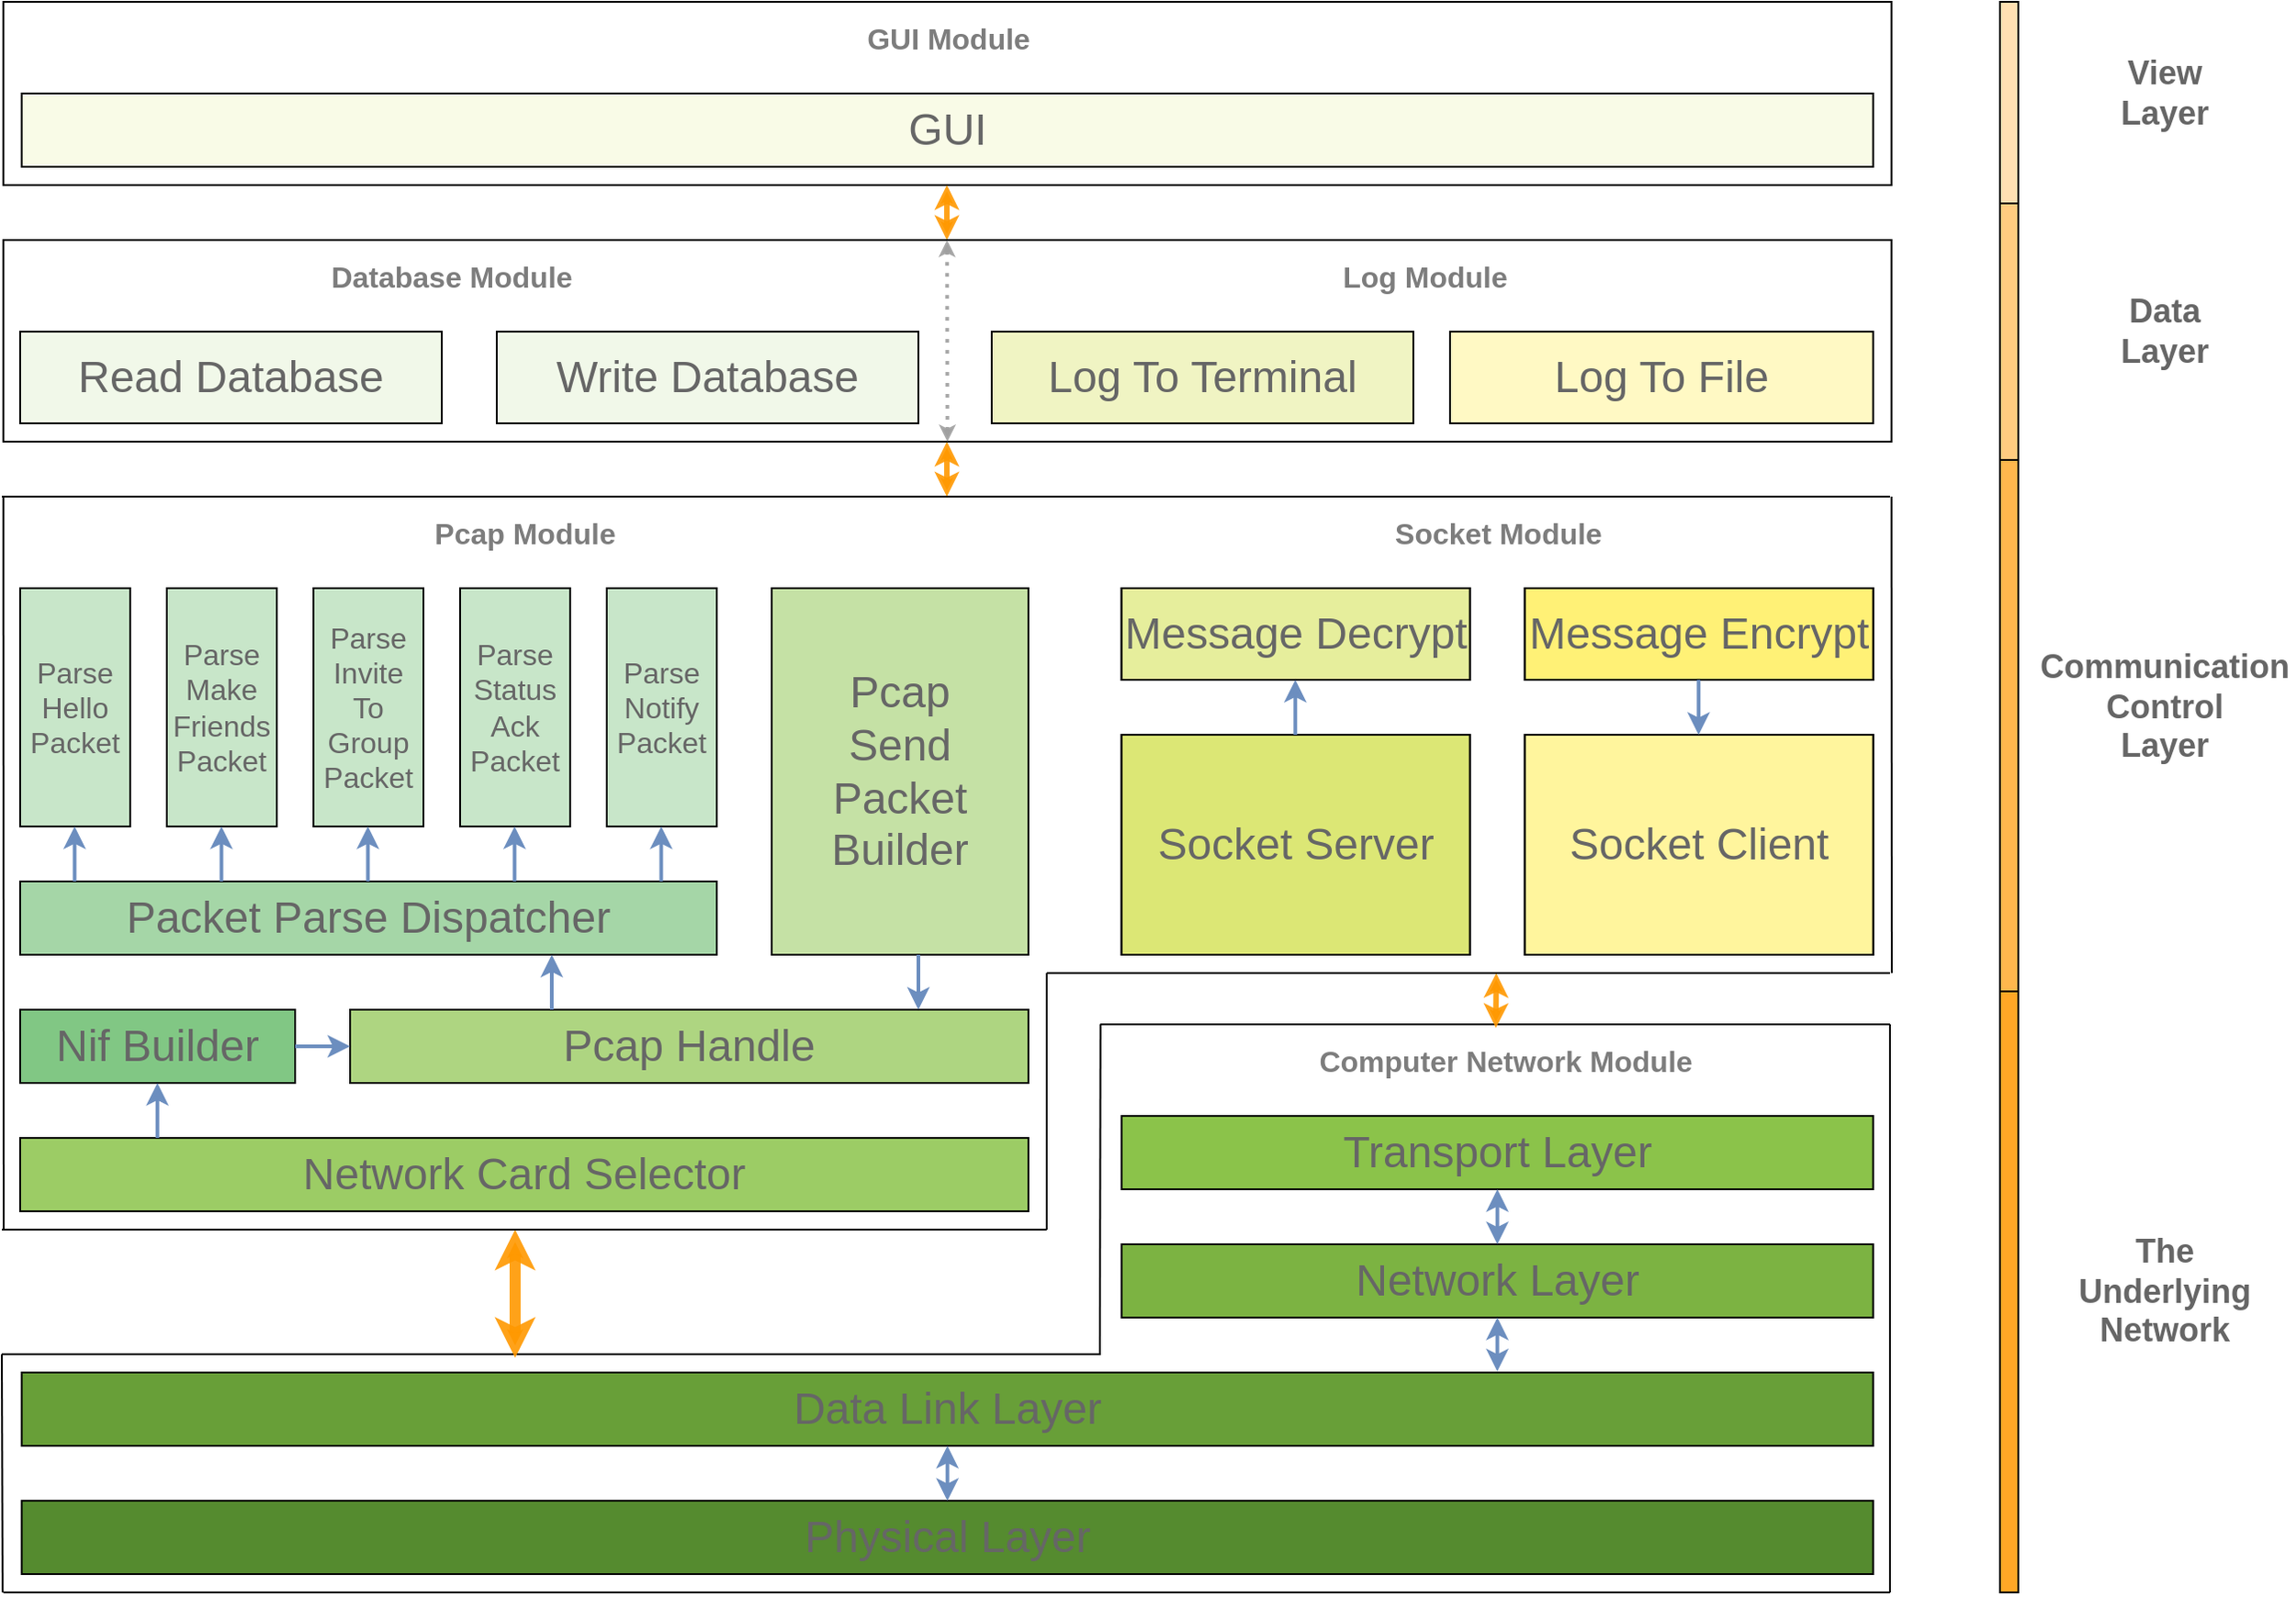 <mxfile version="14.6.6" type="github">
  <diagram id="JCKB8MocDSN7x97dPDkK" name="Page-1">
    <mxGraphModel dx="1221" dy="682" grid="1" gridSize="10" guides="1" tooltips="1" connect="1" arrows="1" fold="1" page="1" pageScale="1" pageWidth="1654" pageHeight="2336" math="0" shadow="0">
      <root>
        <mxCell id="0" />
        <mxCell id="1" parent="0" />
        <mxCell id="Dv_WCurl7W9lhUE-oqcY-136" value="" style="group" parent="1" vertex="1" connectable="0">
          <mxGeometry x="300.0" y="858" width="1030" height="310" as="geometry" />
        </mxCell>
        <mxCell id="Dv_WCurl7W9lhUE-oqcY-111" value="" style="group" parent="Dv_WCurl7W9lhUE-oqcY-136" vertex="1" connectable="0">
          <mxGeometry width="1030" height="310" as="geometry" />
        </mxCell>
        <mxCell id="Dv_WCurl7W9lhUE-oqcY-74" value="" style="endArrow=none;html=1;strokeWidth=1;" parent="Dv_WCurl7W9lhUE-oqcY-111" edge="1">
          <mxGeometry x="10.821" width="49.96" height="57.407" as="geometry">
            <mxPoint x="1030" y="310" as="sourcePoint" />
            <mxPoint x="0.829" y="310" as="targetPoint" />
          </mxGeometry>
        </mxCell>
        <mxCell id="Dv_WCurl7W9lhUE-oqcY-97" value="" style="endArrow=none;html=1;strokeWidth=1;" parent="Dv_WCurl7W9lhUE-oqcY-111" edge="1">
          <mxGeometry x="10.821" y="34.444" width="49.96" height="57.407" as="geometry">
            <mxPoint x="1030" y="310" as="sourcePoint" />
            <mxPoint x="1030" as="targetPoint" />
          </mxGeometry>
        </mxCell>
        <mxCell id="Dv_WCurl7W9lhUE-oqcY-98" value="" style="endArrow=none;html=1;strokeWidth=1;" parent="Dv_WCurl7W9lhUE-oqcY-111" edge="1">
          <mxGeometry x="-1019.179" y="195.185" width="49.96" height="57.407" as="geometry">
            <mxPoint x="0.43" y="310" as="sourcePoint" />
            <mxPoint x="5.684e-14" y="180" as="targetPoint" />
          </mxGeometry>
        </mxCell>
        <mxCell id="Dv_WCurl7W9lhUE-oqcY-99" value="" style="endArrow=none;html=1;strokeWidth=1;" parent="Dv_WCurl7W9lhUE-oqcY-111" edge="1">
          <mxGeometry x="-420.261" y="34.444" width="49.96" height="57.407" as="geometry">
            <mxPoint x="599" y="180" as="sourcePoint" />
            <mxPoint x="599.347" as="targetPoint" />
          </mxGeometry>
        </mxCell>
        <mxCell id="Dv_WCurl7W9lhUE-oqcY-106" value="" style="endArrow=none;html=1;strokeWidth=1;" parent="Dv_WCurl7W9lhUE-oqcY-111" edge="1">
          <mxGeometry x="9.991" y="-129.999" width="49.96" height="57.407" as="geometry">
            <mxPoint x="599.516" y="180.001" as="sourcePoint" />
            <mxPoint x="-0.001" y="180.001" as="targetPoint" />
          </mxGeometry>
        </mxCell>
        <mxCell id="Dv_WCurl7W9lhUE-oqcY-118" value="&lt;font style=&quot;font-size: 16px&quot; color=&quot;#7d7d7d&quot;&gt;&lt;b&gt;Computer Network Module&lt;/b&gt;&lt;/font&gt;" style="text;html=1;align=center;verticalAlign=middle;resizable=0;points=[];autosize=1;strokeColor=none;" parent="Dv_WCurl7W9lhUE-oqcY-111" vertex="1">
          <mxGeometry x="710" y="10" width="220" height="20" as="geometry" />
        </mxCell>
        <mxCell id="Dv_WCurl7W9lhUE-oqcY-96" value="" style="endArrow=none;html=1;strokeWidth=1;" parent="Dv_WCurl7W9lhUE-oqcY-111" edge="1">
          <mxGeometry x="610" y="-270" width="50" height="50" as="geometry">
            <mxPoint x="1030" as="sourcePoint" />
            <mxPoint x="599.17" as="targetPoint" />
          </mxGeometry>
        </mxCell>
        <mxCell id="Dv_WCurl7W9lhUE-oqcY-141" value="" style="endArrow=classic;startArrow=classic;html=1;shadow=0;startSize=3;endSize=3;targetPerimeterSpacing=0;strokeWidth=6;fillColor=#FFD966;opacity=90;strokeColor=#ff9800;" parent="Dv_WCurl7W9lhUE-oqcY-111" edge="1">
          <mxGeometry width="50" height="50" relative="1" as="geometry">
            <mxPoint x="280.0" y="182" as="sourcePoint" />
            <mxPoint x="280.0" y="112" as="targetPoint" />
          </mxGeometry>
        </mxCell>
        <mxCell id="Dv_WCurl7W9lhUE-oqcY-23" value="&lt;font color=&quot;#666666&quot;&gt;&lt;span style=&quot;font-size: 24px&quot;&gt;Data Link Layer&lt;/span&gt;&lt;/font&gt;" style="rounded=0;whiteSpace=wrap;html=1;strokeColor=#000000;strokeWidth=1;fillColor=#689f38;" parent="Dv_WCurl7W9lhUE-oqcY-136" vertex="1">
          <mxGeometry x="10.83" y="190" width="1010" height="40" as="geometry" />
        </mxCell>
        <mxCell id="Dv_WCurl7W9lhUE-oqcY-25" value="&lt;font color=&quot;#666666&quot;&gt;&lt;span style=&quot;font-size: 24px&quot;&gt;Physical Layer&lt;/span&gt;&lt;/font&gt;" style="rounded=0;whiteSpace=wrap;html=1;strokeColor=#000000;strokeWidth=1;fillColor=#558b2f;" parent="Dv_WCurl7W9lhUE-oqcY-136" vertex="1">
          <mxGeometry x="10.83" y="260" width="1010" height="40" as="geometry" />
        </mxCell>
        <mxCell id="Dv_WCurl7W9lhUE-oqcY-79" value="&lt;span style=&quot;color: rgb(102 , 102 , 102) ; font-size: 24px&quot;&gt;Transport Layer&lt;/span&gt;" style="rounded=0;whiteSpace=wrap;html=1;strokeColor=#000000;strokeWidth=1;fillColor=#8bc34a;" parent="Dv_WCurl7W9lhUE-oqcY-136" vertex="1">
          <mxGeometry x="610.83" y="50" width="410" height="40" as="geometry" />
        </mxCell>
        <mxCell id="Dv_WCurl7W9lhUE-oqcY-80" value="&lt;span style=&quot;color: rgb(102 , 102 , 102) ; font-size: 24px&quot;&gt;Network Layer&lt;/span&gt;" style="rounded=0;whiteSpace=wrap;html=1;strokeColor=#000000;strokeWidth=1;fillColor=#7cb342;" parent="Dv_WCurl7W9lhUE-oqcY-136" vertex="1">
          <mxGeometry x="610.83" y="120" width="410" height="40" as="geometry" />
        </mxCell>
        <mxCell id="Ce9Gu9uSPslVF8kowTiv-31" value="" style="endArrow=classic;html=1;strokeWidth=2;fillColor=#dae8fc;strokeColor=#6c8ebf;startArrow=classic;startFill=1;entryX=0.5;entryY=1;entryDx=0;entryDy=0;exitX=0.5;exitY=0;exitDx=0;exitDy=0;" edge="1" parent="Dv_WCurl7W9lhUE-oqcY-136" source="Dv_WCurl7W9lhUE-oqcY-80" target="Dv_WCurl7W9lhUE-oqcY-79">
          <mxGeometry x="460.25" y="-88" width="50" height="50" as="geometry">
            <mxPoint x="819.96" y="122" as="sourcePoint" />
            <mxPoint x="819.96" y="92" as="targetPoint" />
          </mxGeometry>
        </mxCell>
        <mxCell id="Ce9Gu9uSPslVF8kowTiv-32" value="" style="endArrow=classic;html=1;strokeWidth=2;fillColor=#dae8fc;strokeColor=#6c8ebf;startArrow=classic;startFill=1;exitX=0.797;exitY=-0.016;exitDx=0;exitDy=0;exitPerimeter=0;entryX=0.5;entryY=1;entryDx=0;entryDy=0;" edge="1" parent="Dv_WCurl7W9lhUE-oqcY-136" source="Dv_WCurl7W9lhUE-oqcY-23" target="Dv_WCurl7W9lhUE-oqcY-80">
          <mxGeometry x="160.08" y="-874.32" width="50" height="50" as="geometry">
            <mxPoint x="819.76" y="191.92" as="sourcePoint" />
            <mxPoint x="820" y="160" as="targetPoint" />
          </mxGeometry>
        </mxCell>
        <mxCell id="Ce9Gu9uSPslVF8kowTiv-33" value="" style="endArrow=classic;html=1;strokeWidth=2;fillColor=#dae8fc;strokeColor=#6c8ebf;startArrow=classic;startFill=1;entryX=0.5;entryY=1;entryDx=0;entryDy=0;exitX=0.5;exitY=0;exitDx=0;exitDy=0;" edge="1" parent="Dv_WCurl7W9lhUE-oqcY-136" source="Dv_WCurl7W9lhUE-oqcY-25" target="Dv_WCurl7W9lhUE-oqcY-23">
          <mxGeometry x="-144.73" y="-806.32" width="50" height="50" as="geometry">
            <mxPoint x="514.95" y="259.92" as="sourcePoint" />
            <mxPoint x="514.95" y="230.0" as="targetPoint" />
          </mxGeometry>
        </mxCell>
        <mxCell id="Dv_WCurl7W9lhUE-oqcY-94" value="" style="group" parent="1" vertex="1" connectable="0">
          <mxGeometry x="300.83" y="300" width="1030" height="100" as="geometry" />
        </mxCell>
        <mxCell id="Dv_WCurl7W9lhUE-oqcY-93" value="" style="rounded=0;whiteSpace=wrap;html=1;strokeColor=#000000;strokeWidth=1;fillColor=none;gradientColor=none;" parent="Dv_WCurl7W9lhUE-oqcY-94" vertex="1">
          <mxGeometry width="1030" height="100" as="geometry" />
        </mxCell>
        <mxCell id="Dv_WCurl7W9lhUE-oqcY-41" value="&lt;font color=&quot;#666666&quot;&gt;&lt;span style=&quot;font-size: 24px&quot;&gt;GUI&lt;/span&gt;&lt;/font&gt;" style="rounded=0;whiteSpace=wrap;html=1;strokeColor=#000000;fillColor=#f9fbe7;" parent="Dv_WCurl7W9lhUE-oqcY-94" vertex="1">
          <mxGeometry x="10" y="50" width="1010" height="40" as="geometry" />
        </mxCell>
        <mxCell id="Dv_WCurl7W9lhUE-oqcY-123" value="&lt;font style=&quot;font-size: 16px&quot; color=&quot;#7d7d7d&quot;&gt;&lt;b&gt;GUI Module&lt;/b&gt;&lt;/font&gt;" style="text;html=1;align=center;verticalAlign=middle;resizable=0;points=[];autosize=1;strokeColor=none;" parent="Dv_WCurl7W9lhUE-oqcY-94" vertex="1">
          <mxGeometry x="465.0" y="10" width="100" height="20" as="geometry" />
        </mxCell>
        <mxCell id="Dv_WCurl7W9lhUE-oqcY-142" value="" style="endArrow=classic;startArrow=classic;html=1;shadow=0;startSize=4;endSize=4;targetPerimeterSpacing=0;strokeWidth=3;fillColor=#FFD966;opacity=90;entryX=0.5;entryY=1;entryDx=0;entryDy=0;strokeColor=#ff9800;" parent="1" edge="1">
          <mxGeometry width="50" height="50" relative="1" as="geometry">
            <mxPoint x="1115" y="860" as="sourcePoint" />
            <mxPoint x="1115.24" y="830.0" as="targetPoint" />
          </mxGeometry>
        </mxCell>
        <mxCell id="Dv_WCurl7W9lhUE-oqcY-147" value="" style="endArrow=classic;startArrow=classic;html=1;shadow=0;startSize=4;endSize=4;targetPerimeterSpacing=0;strokeWidth=3;fillColor=#FFD966;opacity=90;entryX=0.018;entryY=1.031;entryDx=0;entryDy=0;entryPerimeter=0;strokeColor=#ff9800;" parent="1" edge="1">
          <mxGeometry width="50" height="50" relative="1" as="geometry">
            <mxPoint x="815.54" y="430" as="sourcePoint" />
            <mxPoint x="815.54" y="400" as="targetPoint" />
          </mxGeometry>
        </mxCell>
        <mxCell id="Dv_WCurl7W9lhUE-oqcY-145" value="" style="endArrow=classic;startArrow=classic;html=1;shadow=0;startSize=4;endSize=4;targetPerimeterSpacing=0;strokeWidth=3;fillColor=#FFD966;opacity=90;entryX=0.018;entryY=1.031;entryDx=0;entryDy=0;entryPerimeter=0;strokeColor=#ff9800;" parent="1" edge="1">
          <mxGeometry width="50" height="50" relative="1" as="geometry">
            <mxPoint x="815.54" y="570" as="sourcePoint" />
            <mxPoint x="815.54" y="540.0" as="targetPoint" />
          </mxGeometry>
        </mxCell>
        <mxCell id="Dv_WCurl7W9lhUE-oqcY-28" value="&lt;font color=&quot;#666666&quot;&gt;&lt;span style=&quot;font-size: 24px&quot;&gt;Socket Server&lt;/span&gt;&lt;/font&gt;" style="rounded=0;whiteSpace=wrap;html=1;strokeColor=#000000;strokeWidth=1;fillColor=#dce775;" parent="1" vertex="1">
          <mxGeometry x="910.83" y="700" width="190" height="120" as="geometry" />
        </mxCell>
        <mxCell id="Dv_WCurl7W9lhUE-oqcY-30" value="&lt;span style=&quot;color: rgb(102 , 102 , 102) ; font-size: 24px&quot;&gt;Socket Client&lt;/span&gt;" style="rounded=0;whiteSpace=wrap;html=1;strokeColor=#000000;strokeWidth=1;fillColor=#fff59d;" parent="1" vertex="1">
          <mxGeometry x="1130.83" y="700" width="190" height="120" as="geometry" />
        </mxCell>
        <mxCell id="Dv_WCurl7W9lhUE-oqcY-31" value="&lt;span style=&quot;color: rgb(102 , 102 , 102) ; font-size: 24px&quot;&gt;Message Decrypt&lt;/span&gt;" style="rounded=0;whiteSpace=wrap;html=1;strokeColor=#000000;strokeWidth=1;fillColor=#e6ee9c;" parent="1" vertex="1">
          <mxGeometry x="910.83" y="620" width="190" height="50" as="geometry" />
        </mxCell>
        <mxCell id="Dv_WCurl7W9lhUE-oqcY-32" value="&lt;span style=&quot;color: rgb(102 , 102 , 102) ; font-size: 24px&quot;&gt;Message Encrypt&lt;/span&gt;" style="rounded=0;whiteSpace=wrap;html=1;strokeColor=#000000;strokeWidth=1;fillColor=#fff176;" parent="1" vertex="1">
          <mxGeometry x="1130.83" y="620" width="190" height="50" as="geometry" />
        </mxCell>
        <mxCell id="Dv_WCurl7W9lhUE-oqcY-10" value="&lt;font style=&quot;font-size: 24px&quot; color=&quot;#666666&quot;&gt;Nif Builder&lt;/font&gt;" style="rounded=0;whiteSpace=wrap;html=1;strokeWidth=1;fillColor=#81c784;" parent="1" vertex="1">
          <mxGeometry x="310" y="850" width="150" height="40" as="geometry" />
        </mxCell>
        <mxCell id="Dv_WCurl7W9lhUE-oqcY-11" value="&lt;font color=&quot;#666666&quot;&gt;&lt;span style=&quot;font-size: 24px&quot;&gt;Pcap Handle&lt;/span&gt;&lt;/font&gt;" style="rounded=0;whiteSpace=wrap;html=1;strokeWidth=1;fillColor=#aed581;" parent="1" vertex="1">
          <mxGeometry x="490" y="850" width="370" height="40" as="geometry" />
        </mxCell>
        <mxCell id="Dv_WCurl7W9lhUE-oqcY-16" value="&lt;font color=&quot;#666666&quot;&gt;&lt;span style=&quot;font-size: 24px&quot;&gt;Packet Parse Dispatcher&lt;/span&gt;&lt;/font&gt;" style="rounded=0;whiteSpace=wrap;html=1;strokeColor=#000000;strokeWidth=1;fillColor=#a5d6a7;" parent="1" vertex="1">
          <mxGeometry x="310" y="780" width="380" height="40" as="geometry" />
        </mxCell>
        <mxCell id="Dv_WCurl7W9lhUE-oqcY-17" value="&lt;span style=&quot;color: rgb(102 , 102 , 102) ; font-size: 24px&quot;&gt;Pcap&lt;br&gt;Send&lt;br&gt;Packet&lt;br&gt;Builder&lt;br&gt;&lt;/span&gt;" style="rounded=0;whiteSpace=wrap;html=1;strokeColor=#000000;strokeWidth=1;fillColor=#c5e1a5;" parent="1" vertex="1">
          <mxGeometry x="720" y="620" width="140" height="200" as="geometry" />
        </mxCell>
        <mxCell id="Dv_WCurl7W9lhUE-oqcY-18" value="&lt;span style=&quot;color: rgb(102 , 102 , 102) ; font-size: 16px&quot;&gt;Parse&lt;br&gt;Hello&lt;br&gt;Packet&lt;br&gt;&lt;/span&gt;" style="rounded=0;whiteSpace=wrap;html=1;strokeColor=#000000;strokeWidth=1;fillColor=#c8e6c9;" parent="1" vertex="1">
          <mxGeometry x="310" y="620" width="60" height="130" as="geometry" />
        </mxCell>
        <mxCell id="Dv_WCurl7W9lhUE-oqcY-19" value="&lt;span style=&quot;color: rgb(102 , 102 , 102) ; font-size: 16px&quot;&gt;Parse&lt;/span&gt;&lt;br style=&quot;color: rgb(102 , 102 , 102) ; font-size: 16px&quot;&gt;&lt;font color=&quot;#666666&quot;&gt;&lt;span style=&quot;font-size: 16px&quot;&gt;Make&lt;br&gt;Friends&lt;/span&gt;&lt;/font&gt;&lt;br style=&quot;color: rgb(102 , 102 , 102) ; font-size: 16px&quot;&gt;&lt;span style=&quot;color: rgb(102 , 102 , 102) ; font-size: 16px&quot;&gt;Packet&lt;/span&gt;" style="rounded=0;whiteSpace=wrap;html=1;strokeColor=#000000;strokeWidth=1;fillColor=#c8e6c9;" parent="1" vertex="1">
          <mxGeometry x="390" y="620" width="60" height="130" as="geometry" />
        </mxCell>
        <mxCell id="Dv_WCurl7W9lhUE-oqcY-20" value="&lt;span style=&quot;color: rgb(102 , 102 , 102) ; font-size: 16px&quot;&gt;Parse&lt;/span&gt;&lt;br style=&quot;color: rgb(102 , 102 , 102) ; font-size: 16px&quot;&gt;&lt;span style=&quot;color: rgb(102 , 102 , 102) ; font-size: 16px&quot;&gt;Invite&lt;br&gt;&lt;/span&gt;&lt;span style=&quot;color: rgb(102 , 102 , 102) ; font-size: 16px&quot;&gt;To&lt;br&gt;&lt;/span&gt;&lt;font color=&quot;#666666&quot;&gt;&lt;span style=&quot;font-size: 16px&quot;&gt;Group&lt;/span&gt;&lt;/font&gt;&lt;br style=&quot;color: rgb(102 , 102 , 102) ; font-size: 16px&quot;&gt;&lt;span style=&quot;color: rgb(102 , 102 , 102) ; font-size: 16px&quot;&gt;Packet&lt;/span&gt;" style="rounded=0;whiteSpace=wrap;html=1;strokeColor=#000000;strokeWidth=1;fillColor=#c8e6c9;" parent="1" vertex="1">
          <mxGeometry x="470" y="620" width="60" height="130" as="geometry" />
        </mxCell>
        <mxCell id="Dv_WCurl7W9lhUE-oqcY-21" value="&lt;span style=&quot;color: rgb(102 , 102 , 102) ; font-size: 16px&quot;&gt;Parse&lt;/span&gt;&lt;br style=&quot;color: rgb(102 , 102 , 102) ; font-size: 16px&quot;&gt;&lt;span style=&quot;color: rgb(102 , 102 , 102) ; font-size: 16px&quot;&gt;Status&lt;br&gt;&lt;/span&gt;&lt;font color=&quot;#666666&quot;&gt;&lt;span style=&quot;font-size: 16px&quot;&gt;Ack&lt;/span&gt;&lt;/font&gt;&lt;br style=&quot;color: rgb(102 , 102 , 102) ; font-size: 16px&quot;&gt;&lt;span style=&quot;color: rgb(102 , 102 , 102) ; font-size: 16px&quot;&gt;Packet&lt;/span&gt;" style="rounded=0;whiteSpace=wrap;html=1;strokeColor=#000000;strokeWidth=1;fillColor=#c8e6c9;" parent="1" vertex="1">
          <mxGeometry x="550" y="620" width="60" height="130" as="geometry" />
        </mxCell>
        <mxCell id="Dv_WCurl7W9lhUE-oqcY-22" value="&lt;span style=&quot;color: rgb(102 , 102 , 102) ; font-size: 16px&quot;&gt;Parse&lt;/span&gt;&lt;br style=&quot;color: rgb(102 , 102 , 102) ; font-size: 16px&quot;&gt;&lt;font color=&quot;#666666&quot;&gt;&lt;span style=&quot;font-size: 16px&quot;&gt;Notify&lt;/span&gt;&lt;/font&gt;&lt;br style=&quot;color: rgb(102 , 102 , 102) ; font-size: 16px&quot;&gt;&lt;span style=&quot;color: rgb(102 , 102 , 102) ; font-size: 16px&quot;&gt;Packet&lt;/span&gt;" style="rounded=0;whiteSpace=wrap;html=1;strokeColor=#000000;strokeWidth=1;fillColor=#c8e6c9;" parent="1" vertex="1">
          <mxGeometry x="630" y="620" width="60" height="130" as="geometry" />
        </mxCell>
        <mxCell id="Dv_WCurl7W9lhUE-oqcY-9" value="&lt;font style=&quot;font-size: 24px&quot; color=&quot;#666666&quot;&gt;Network Card Selector&lt;/font&gt;" style="rounded=0;whiteSpace=wrap;html=1;strokeWidth=1;fillColor=#9ccc65;" parent="1" vertex="1">
          <mxGeometry x="310" y="920" width="550" height="40" as="geometry" />
        </mxCell>
        <mxCell id="Dv_WCurl7W9lhUE-oqcY-119" value="&lt;font style=&quot;font-size: 16px&quot; color=&quot;#7d7d7d&quot;&gt;&lt;b&gt;Pcap Module&lt;/b&gt;&lt;/font&gt;" style="text;html=1;align=center;verticalAlign=middle;resizable=0;points=[];autosize=1;strokeColor=none;" parent="1" vertex="1">
          <mxGeometry x="530" y="580" width="110" height="20" as="geometry" />
        </mxCell>
        <mxCell id="Ce9Gu9uSPslVF8kowTiv-1" value="" style="endArrow=classic;html=1;strokeWidth=2;fillColor=#dae8fc;strokeColor=#6c8ebf;" edge="1" parent="1">
          <mxGeometry x="300" y="570" width="50" height="50" as="geometry">
            <mxPoint x="384.86" y="920" as="sourcePoint" />
            <mxPoint x="384.86" y="890" as="targetPoint" />
          </mxGeometry>
        </mxCell>
        <mxCell id="Ce9Gu9uSPslVF8kowTiv-2" value="" style="endArrow=classic;html=1;strokeWidth=2;fillColor=#dae8fc;strokeColor=#6c8ebf;entryX=0;entryY=0.5;entryDx=0;entryDy=0;exitX=1;exitY=0.5;exitDx=0;exitDy=0;" edge="1" parent="1" source="Dv_WCurl7W9lhUE-oqcY-10" target="Dv_WCurl7W9lhUE-oqcY-11">
          <mxGeometry x="300" y="570" width="50" height="50" as="geometry">
            <mxPoint x="470" y="900" as="sourcePoint" />
            <mxPoint x="470" y="870" as="targetPoint" />
          </mxGeometry>
        </mxCell>
        <mxCell id="Ce9Gu9uSPslVF8kowTiv-3" value="" style="endArrow=classic;html=1;strokeWidth=2;fillColor=#dae8fc;strokeColor=#6c8ebf;" edge="1" parent="1">
          <mxGeometry x="300" y="570" width="50" height="50" as="geometry">
            <mxPoint x="600.0" y="850" as="sourcePoint" />
            <mxPoint x="600.0" y="820" as="targetPoint" />
          </mxGeometry>
        </mxCell>
        <mxCell id="Ce9Gu9uSPslVF8kowTiv-4" value="" style="endArrow=classic;html=1;strokeWidth=2;fillColor=#dae8fc;strokeColor=#6c8ebf;" edge="1" parent="1">
          <mxGeometry x="300" y="570" width="50" height="50" as="geometry">
            <mxPoint x="419.8" y="780" as="sourcePoint" />
            <mxPoint x="419.8" y="750" as="targetPoint" />
          </mxGeometry>
        </mxCell>
        <mxCell id="Ce9Gu9uSPslVF8kowTiv-5" value="" style="endArrow=classic;html=1;strokeWidth=2;fillColor=#dae8fc;strokeColor=#6c8ebf;" edge="1" parent="1">
          <mxGeometry x="300" y="570" width="50" height="50" as="geometry">
            <mxPoint x="339.71" y="780" as="sourcePoint" />
            <mxPoint x="339.71" y="750" as="targetPoint" />
          </mxGeometry>
        </mxCell>
        <mxCell id="Ce9Gu9uSPslVF8kowTiv-6" value="" style="endArrow=classic;html=1;strokeWidth=2;fillColor=#dae8fc;strokeColor=#6c8ebf;" edge="1" parent="1">
          <mxGeometry x="300" y="570" width="50" height="50" as="geometry">
            <mxPoint x="499.71" y="780" as="sourcePoint" />
            <mxPoint x="499.71" y="750" as="targetPoint" />
          </mxGeometry>
        </mxCell>
        <mxCell id="Ce9Gu9uSPslVF8kowTiv-7" value="" style="endArrow=classic;html=1;strokeWidth=2;fillColor=#dae8fc;strokeColor=#6c8ebf;" edge="1" parent="1">
          <mxGeometry x="300" y="570" width="50" height="50" as="geometry">
            <mxPoint x="579.71" y="780" as="sourcePoint" />
            <mxPoint x="579.71" y="750" as="targetPoint" />
          </mxGeometry>
        </mxCell>
        <mxCell id="Ce9Gu9uSPslVF8kowTiv-8" value="" style="endArrow=classic;html=1;strokeWidth=2;fillColor=#dae8fc;strokeColor=#6c8ebf;" edge="1" parent="1">
          <mxGeometry x="300" y="570" width="50" height="50" as="geometry">
            <mxPoint x="659.71" y="780" as="sourcePoint" />
            <mxPoint x="659.71" y="750" as="targetPoint" />
          </mxGeometry>
        </mxCell>
        <mxCell id="Ce9Gu9uSPslVF8kowTiv-9" value="" style="endArrow=none;html=1;strokeWidth=2;fillColor=#dae8fc;strokeColor=#6c8ebf;endFill=0;startArrow=classic;startFill=1;" edge="1" parent="1">
          <mxGeometry x="300" y="570" width="50" height="50" as="geometry">
            <mxPoint x="800.0" y="850" as="sourcePoint" />
            <mxPoint x="800.0" y="820" as="targetPoint" />
          </mxGeometry>
        </mxCell>
        <mxCell id="Dv_WCurl7W9lhUE-oqcY-120" value="&lt;font style=&quot;font-size: 16px&quot; color=&quot;#7d7d7d&quot;&gt;&lt;b&gt;Socket Module&lt;/b&gt;&lt;/font&gt;" style="text;html=1;align=center;verticalAlign=middle;resizable=0;points=[];autosize=1;strokeColor=none;" parent="1" vertex="1">
          <mxGeometry x="1050.83" y="580" width="130" height="20" as="geometry" />
        </mxCell>
        <mxCell id="Ce9Gu9uSPslVF8kowTiv-10" value="&lt;span style=&quot;color: rgb(102 , 102 , 102) ; font-size: 24px&quot;&gt;Socket Client&lt;/span&gt;" style="rounded=0;whiteSpace=wrap;html=1;strokeColor=#000000;strokeWidth=1;fillColor=#fff59d;" vertex="1" parent="1">
          <mxGeometry x="1130.83" y="700" width="190" height="120" as="geometry" />
        </mxCell>
        <mxCell id="Ce9Gu9uSPslVF8kowTiv-11" value="&lt;span style=&quot;color: rgb(102 , 102 , 102) ; font-size: 24px&quot;&gt;Message Encrypt&lt;/span&gt;" style="rounded=0;whiteSpace=wrap;html=1;strokeColor=#000000;strokeWidth=1;fillColor=#fff176;" vertex="1" parent="1">
          <mxGeometry x="1130.83" y="620" width="190" height="50" as="geometry" />
        </mxCell>
        <mxCell id="Ce9Gu9uSPslVF8kowTiv-12" value="&lt;span style=&quot;color: rgb(102 , 102 , 102) ; font-size: 24px&quot;&gt;Message Decrypt&lt;/span&gt;" style="rounded=0;whiteSpace=wrap;html=1;strokeColor=#000000;strokeWidth=1;fillColor=#e6ee9c;" vertex="1" parent="1">
          <mxGeometry x="910.83" y="620" width="190" height="50" as="geometry" />
        </mxCell>
        <mxCell id="Ce9Gu9uSPslVF8kowTiv-13" value="&lt;font color=&quot;#666666&quot;&gt;&lt;span style=&quot;font-size: 24px&quot;&gt;Socket Server&lt;/span&gt;&lt;/font&gt;" style="rounded=0;whiteSpace=wrap;html=1;strokeColor=#000000;strokeWidth=1;fillColor=#dce775;" vertex="1" parent="1">
          <mxGeometry x="910.83" y="700" width="190" height="120" as="geometry" />
        </mxCell>
        <mxCell id="Ce9Gu9uSPslVF8kowTiv-19" value="" style="endArrow=none;html=1;strokeWidth=1;" edge="1" parent="1">
          <mxGeometry width="50" height="50" relative="1" as="geometry">
            <mxPoint x="301" y="970" as="sourcePoint" />
            <mxPoint x="300.83" y="570" as="targetPoint" />
          </mxGeometry>
        </mxCell>
        <mxCell id="Ce9Gu9uSPslVF8kowTiv-21" value="" style="endArrow=none;html=1;strokeWidth=1;" edge="1" parent="1">
          <mxGeometry width="50" height="50" relative="1" as="geometry">
            <mxPoint x="1331" y="830" as="sourcePoint" />
            <mxPoint x="1330.83" y="570" as="targetPoint" />
          </mxGeometry>
        </mxCell>
        <mxCell id="Ce9Gu9uSPslVF8kowTiv-22" value="" style="endArrow=none;html=1;strokeWidth=1;" edge="1" parent="1">
          <mxGeometry width="50" height="50" relative="1" as="geometry">
            <mxPoint x="300" y="570" as="sourcePoint" />
            <mxPoint x="1330" y="570" as="targetPoint" />
          </mxGeometry>
        </mxCell>
        <mxCell id="Ce9Gu9uSPslVF8kowTiv-23" value="" style="endArrow=none;html=1;strokeWidth=1;" edge="1" parent="1">
          <mxGeometry width="50" height="50" relative="1" as="geometry">
            <mxPoint x="870" y="970" as="sourcePoint" />
            <mxPoint x="300" y="970" as="targetPoint" />
          </mxGeometry>
        </mxCell>
        <mxCell id="Ce9Gu9uSPslVF8kowTiv-25" value="" style="endArrow=none;html=1;strokeWidth=1;" edge="1" parent="1">
          <mxGeometry width="50" height="50" relative="1" as="geometry">
            <mxPoint x="870" y="970" as="sourcePoint" />
            <mxPoint x="870" y="830" as="targetPoint" />
          </mxGeometry>
        </mxCell>
        <mxCell id="Ce9Gu9uSPslVF8kowTiv-26" value="" style="endArrow=none;html=1;strokeWidth=1;" edge="1" parent="1">
          <mxGeometry width="50" height="50" relative="1" as="geometry">
            <mxPoint x="870" y="830" as="sourcePoint" />
            <mxPoint x="1330" y="830" as="targetPoint" />
          </mxGeometry>
        </mxCell>
        <mxCell id="Ce9Gu9uSPslVF8kowTiv-15" value="" style="rounded=0;whiteSpace=wrap;html=1;fillColor=none;" vertex="1" parent="1">
          <mxGeometry x="300.83" y="430" width="1030" height="110" as="geometry" />
        </mxCell>
        <mxCell id="Dv_WCurl7W9lhUE-oqcY-36" value="&lt;font color=&quot;#666666&quot;&gt;&lt;span style=&quot;font-size: 24px&quot;&gt;Read Database&lt;/span&gt;&lt;/font&gt;" style="rounded=0;whiteSpace=wrap;html=1;strokeColor=#000000;fillColor=#f1f8e9;" parent="1" vertex="1">
          <mxGeometry x="310" y="480" width="230" height="50" as="geometry" />
        </mxCell>
        <mxCell id="Dv_WCurl7W9lhUE-oqcY-37" value="&lt;font color=&quot;#666666&quot;&gt;&lt;span style=&quot;font-size: 24px&quot;&gt;Write Database&lt;/span&gt;&lt;/font&gt;" style="rounded=0;whiteSpace=wrap;html=1;strokeColor=#000000;fillColor=#f1f8e9;" parent="1" vertex="1">
          <mxGeometry x="570" y="480" width="230" height="50" as="geometry" />
        </mxCell>
        <mxCell id="Dv_WCurl7W9lhUE-oqcY-121" value="&lt;font style=&quot;font-size: 16px&quot; color=&quot;#7d7d7d&quot;&gt;&lt;b&gt;Database Module&lt;/b&gt;&lt;/font&gt;" style="text;html=1;align=center;verticalAlign=middle;resizable=0;points=[];autosize=1;strokeColor=none;" parent="1" vertex="1">
          <mxGeometry x="470" y="440" width="150" height="20" as="geometry" />
        </mxCell>
        <mxCell id="Dv_WCurl7W9lhUE-oqcY-89" value="&lt;font color=&quot;#666666&quot;&gt;&lt;span style=&quot;font-size: 24px&quot;&gt;Log To Terminal&lt;/span&gt;&lt;/font&gt;" style="rounded=0;whiteSpace=wrap;html=1;strokeColor=#000000;fillColor=#f0f4c3;" parent="1" vertex="1">
          <mxGeometry x="840" y="480" width="230" height="50" as="geometry" />
        </mxCell>
        <mxCell id="Dv_WCurl7W9lhUE-oqcY-90" value="&lt;span style=&quot;color: rgb(102 , 102 , 102) ; font-size: 24px&quot;&gt;Log To File&lt;/span&gt;" style="rounded=0;whiteSpace=wrap;html=1;strokeColor=#000000;fillColor=#fff9c4;" parent="1" vertex="1">
          <mxGeometry x="1090" y="480" width="230.83" height="50" as="geometry" />
        </mxCell>
        <mxCell id="Dv_WCurl7W9lhUE-oqcY-122" value="&lt;font style=&quot;font-size: 16px&quot; color=&quot;#7d7d7d&quot;&gt;&lt;b&gt;Log Module&lt;/b&gt;&lt;/font&gt;" style="text;html=1;align=center;verticalAlign=middle;resizable=0;points=[];autosize=1;strokeColor=none;" parent="1" vertex="1">
          <mxGeometry x="1020.83" y="440" width="110" height="20" as="geometry" />
        </mxCell>
        <mxCell id="Ce9Gu9uSPslVF8kowTiv-27" value="" style="endArrow=classic;startArrow=classic;html=1;shadow=0;startSize=3;endSize=3;targetPerimeterSpacing=0;strokeWidth=2;fillColor=#fad7ac;opacity=90;entryX=0.018;entryY=1.031;entryDx=0;entryDy=0;entryPerimeter=0;exitX=0.5;exitY=1;exitDx=0;exitDy=0;strokeColor=#9e9e9e;dashed=1;dashPattern=1 2;" edge="1" parent="1" source="Ce9Gu9uSPslVF8kowTiv-15">
          <mxGeometry width="50" height="50" relative="1" as="geometry">
            <mxPoint x="815.63" y="460" as="sourcePoint" />
            <mxPoint x="815.63" y="430" as="targetPoint" />
          </mxGeometry>
        </mxCell>
        <mxCell id="Ce9Gu9uSPslVF8kowTiv-28" value="" style="endArrow=classic;html=1;strokeWidth=2;fillColor=#dae8fc;strokeColor=#6c8ebf;" edge="1" parent="1">
          <mxGeometry x="645.92" y="490" width="50" height="50" as="geometry">
            <mxPoint x="1005.63" y="700" as="sourcePoint" />
            <mxPoint x="1005.63" y="670" as="targetPoint" />
          </mxGeometry>
        </mxCell>
        <mxCell id="Ce9Gu9uSPslVF8kowTiv-30" value="" style="endArrow=none;html=1;strokeWidth=2;fillColor=#dae8fc;strokeColor=#6c8ebf;endFill=0;startArrow=classic;startFill=1;" edge="1" parent="1">
          <mxGeometry x="865.92" y="490" width="50" height="50" as="geometry">
            <mxPoint x="1225.63" y="700" as="sourcePoint" />
            <mxPoint x="1225.63" y="670" as="targetPoint" />
          </mxGeometry>
        </mxCell>
        <mxCell id="Ce9Gu9uSPslVF8kowTiv-34" value="" style="rounded=0;whiteSpace=wrap;html=1;fillColor=#ffa726;" vertex="1" parent="1">
          <mxGeometry x="1390" y="840" width="10" height="328" as="geometry" />
        </mxCell>
        <mxCell id="Ce9Gu9uSPslVF8kowTiv-35" value="" style="rounded=0;whiteSpace=wrap;html=1;fillColor=#ffb74d;" vertex="1" parent="1">
          <mxGeometry x="1390" y="550" width="10" height="290" as="geometry" />
        </mxCell>
        <mxCell id="Ce9Gu9uSPslVF8kowTiv-36" value="" style="rounded=0;whiteSpace=wrap;html=1;fillColor=#ffcc80;" vertex="1" parent="1">
          <mxGeometry x="1390" y="410" width="10" height="140" as="geometry" />
        </mxCell>
        <mxCell id="Ce9Gu9uSPslVF8kowTiv-37" value="" style="rounded=0;whiteSpace=wrap;html=1;fillColor=#ffe0b2;" vertex="1" parent="1">
          <mxGeometry x="1390" y="300" width="10" height="110" as="geometry" />
        </mxCell>
        <mxCell id="Ce9Gu9uSPslVF8kowTiv-39" value="&lt;font color=&quot;#666666&quot; size=&quot;1&quot;&gt;&lt;b style=&quot;font-size: 18px&quot;&gt;The&lt;br&gt;Underlying&lt;br&gt;Network&lt;/b&gt;&lt;/font&gt;" style="text;html=1;strokeColor=none;fillColor=none;align=center;verticalAlign=middle;whiteSpace=wrap;rounded=0;" vertex="1" parent="1">
          <mxGeometry x="1410" y="970.5" width="140" height="67" as="geometry" />
        </mxCell>
        <mxCell id="Ce9Gu9uSPslVF8kowTiv-40" value="&lt;font color=&quot;#666666&quot; size=&quot;1&quot;&gt;&lt;b style=&quot;font-size: 18px&quot;&gt;Communication&lt;br&gt;Control&lt;br&gt;Layer&lt;br&gt;&lt;/b&gt;&lt;/font&gt;" style="text;html=1;strokeColor=none;fillColor=none;align=center;verticalAlign=middle;whiteSpace=wrap;rounded=0;" vertex="1" parent="1">
          <mxGeometry x="1410" y="651.5" width="140" height="67" as="geometry" />
        </mxCell>
        <mxCell id="Ce9Gu9uSPslVF8kowTiv-41" value="&lt;font color=&quot;#666666&quot;&gt;&lt;span style=&quot;font-size: 18px&quot;&gt;&lt;b&gt;Data&lt;br&gt;Layer&lt;br&gt;&lt;/b&gt;&lt;/span&gt;&lt;/font&gt;" style="text;html=1;strokeColor=none;fillColor=none;align=center;verticalAlign=middle;whiteSpace=wrap;rounded=0;" vertex="1" parent="1">
          <mxGeometry x="1410" y="450.75" width="140" height="58.5" as="geometry" />
        </mxCell>
        <mxCell id="Ce9Gu9uSPslVF8kowTiv-42" value="&lt;font color=&quot;#666666&quot;&gt;&lt;span style=&quot;font-size: 18px&quot;&gt;&lt;b&gt;View&lt;br&gt;Layer&lt;/b&gt;&lt;/span&gt;&lt;/font&gt;" style="text;html=1;strokeColor=none;fillColor=none;align=center;verticalAlign=middle;whiteSpace=wrap;rounded=0;" vertex="1" parent="1">
          <mxGeometry x="1410" y="316.5" width="140" height="67" as="geometry" />
        </mxCell>
      </root>
    </mxGraphModel>
  </diagram>
</mxfile>
